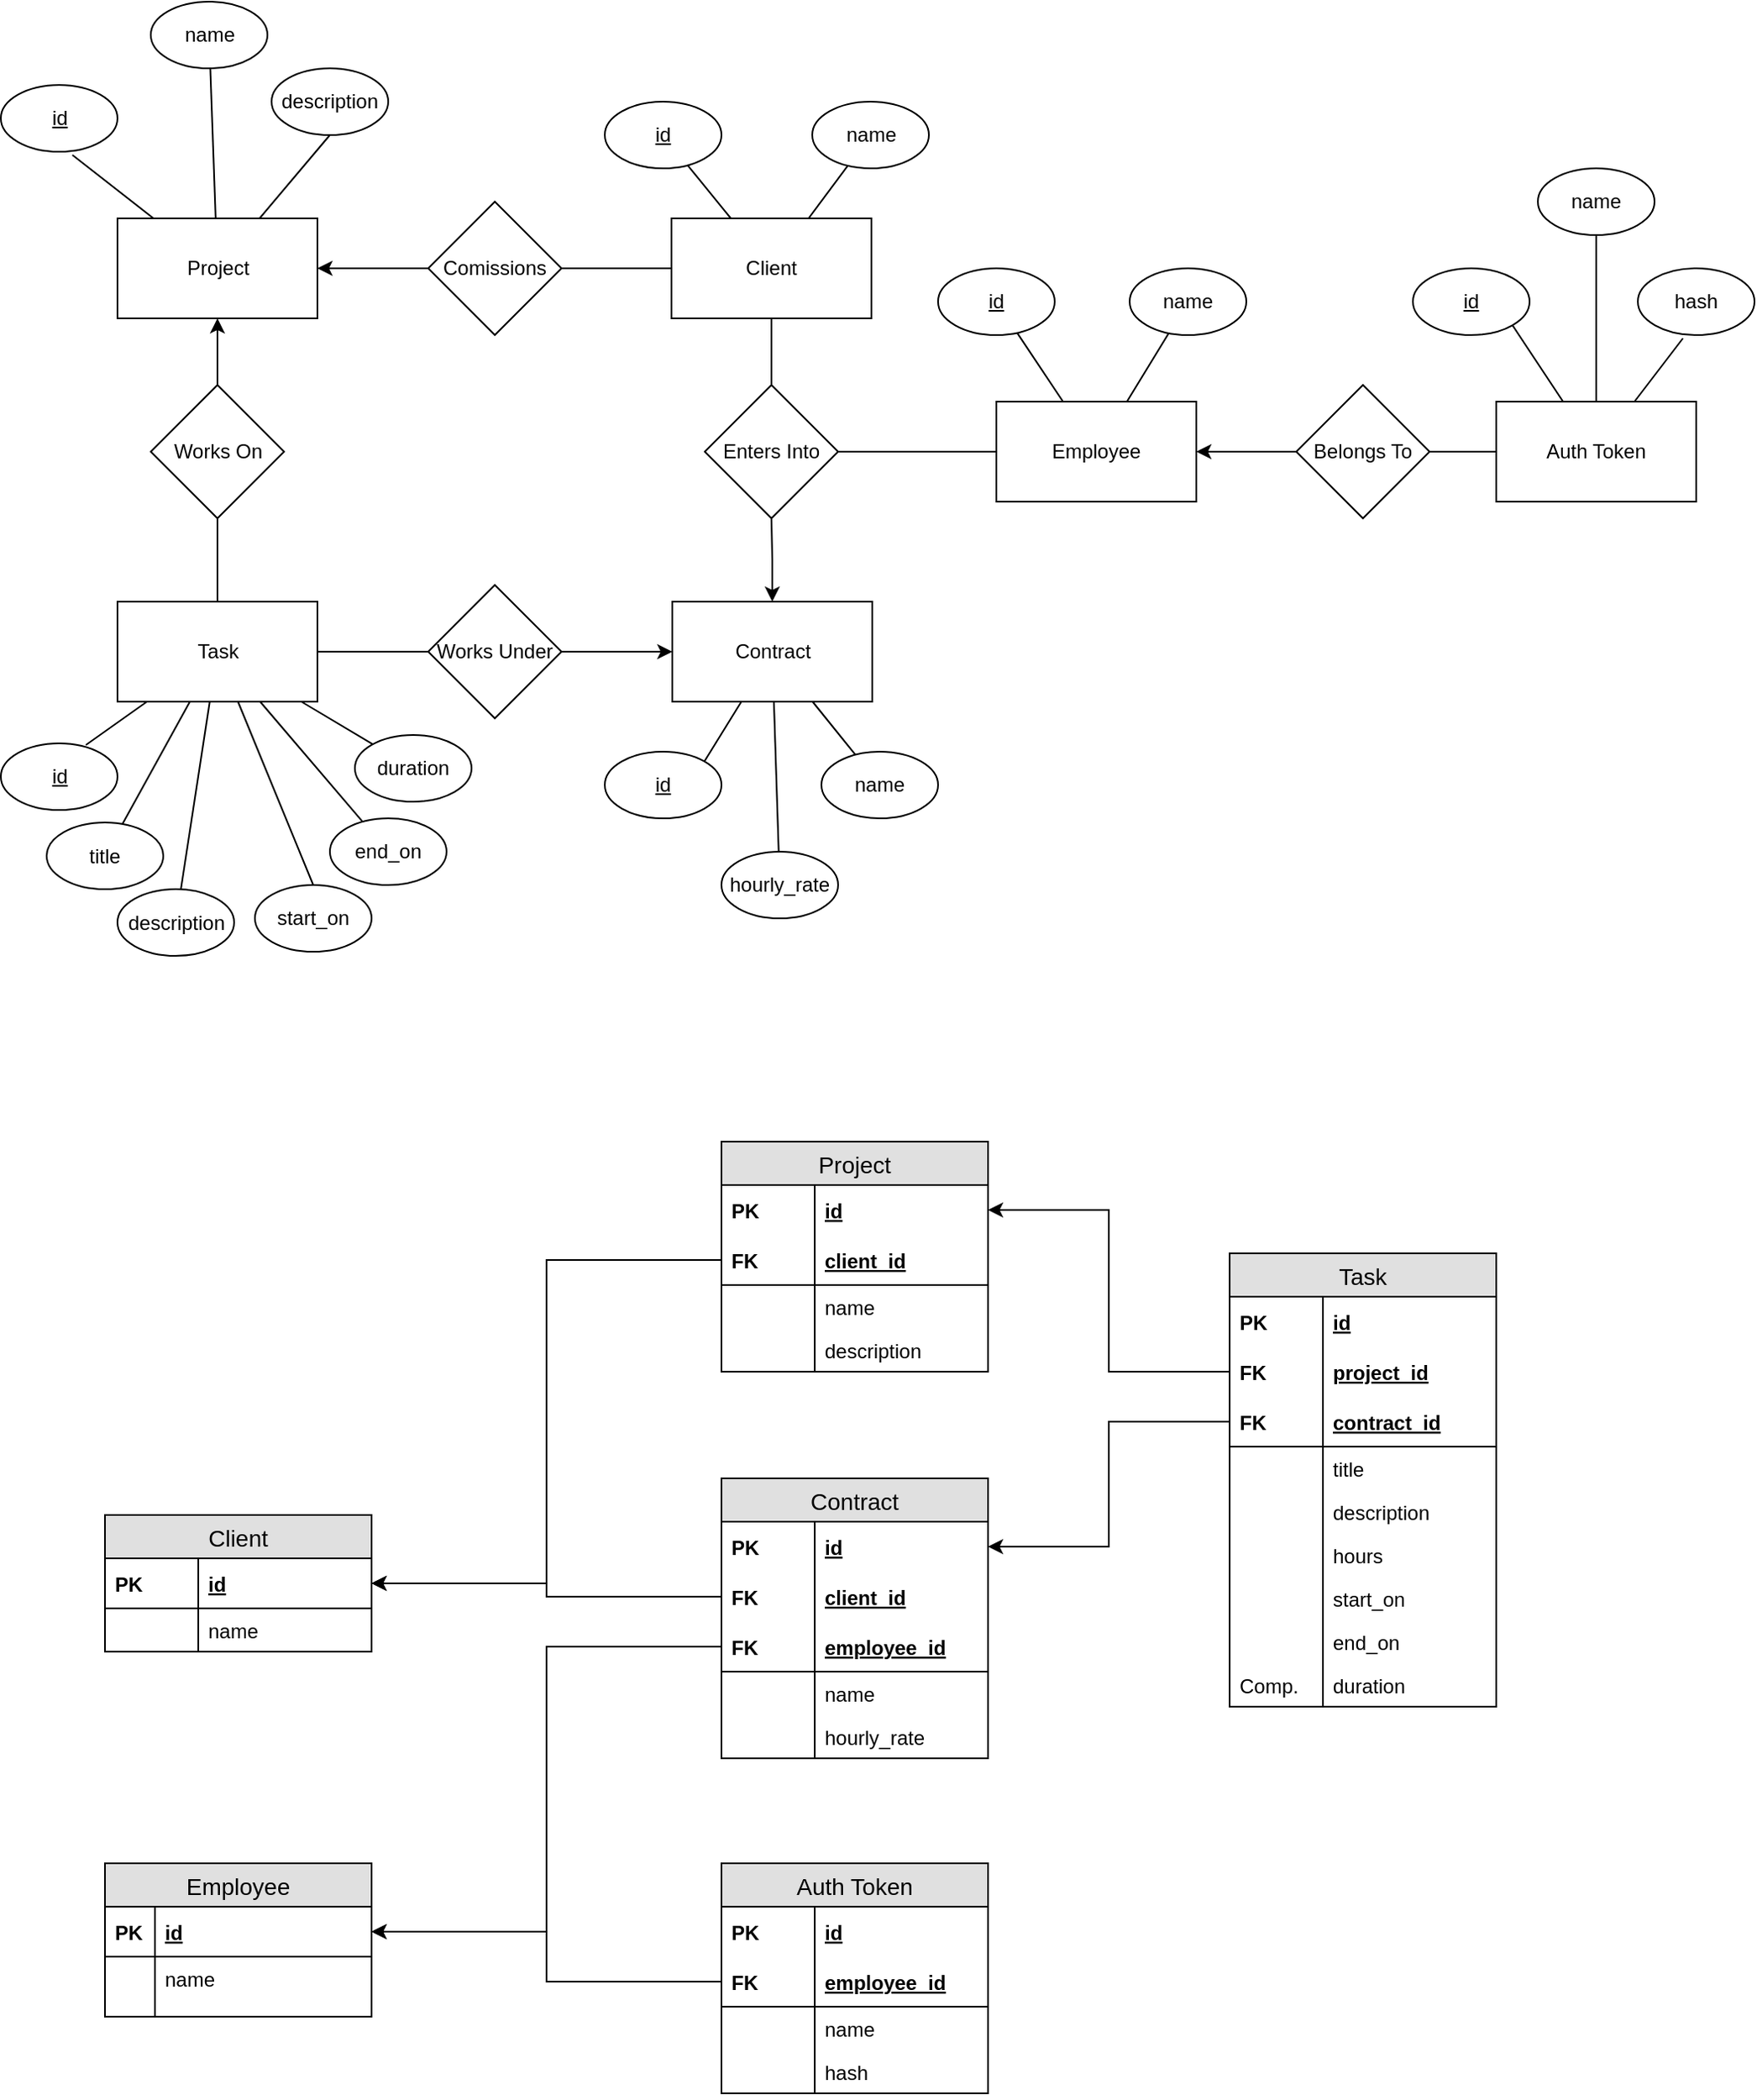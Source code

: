 <mxfile version="12.3.8" type="device" pages="1"><diagram id="gWB2PinOhjhSWde-zvZI" name="Page-1"><mxGraphModel dx="1612" dy="1094" grid="1" gridSize="10" guides="1" tooltips="1" connect="1" arrows="1" fold="1" page="1" pageScale="1" pageWidth="850" pageHeight="1100" math="0" shadow="0"><root><mxCell id="0"/><mxCell id="1" parent="0"/><mxCell id="9xT9tlxyzetOufvp9E9M-33" style="edgeStyle=orthogonalEdgeStyle;rounded=0;orthogonalLoop=1;jettySize=auto;html=1;entryX=1;entryY=0.5;entryDx=0;entryDy=0;endArrow=none;endFill=0;" parent="1" source="9xT9tlxyzetOufvp9E9M-1" target="9xT9tlxyzetOufvp9E9M-23" edge="1"><mxGeometry relative="1" as="geometry"/></mxCell><mxCell id="9xT9tlxyzetOufvp9E9M-52" style="edgeStyle=none;rounded=0;orthogonalLoop=1;jettySize=auto;html=1;startArrow=none;startFill=0;endArrow=none;endFill=0;strokeColor=#000000;" parent="1" source="9xT9tlxyzetOufvp9E9M-1" target="9xT9tlxyzetOufvp9E9M-2" edge="1"><mxGeometry relative="1" as="geometry"/></mxCell><mxCell id="9xT9tlxyzetOufvp9E9M-53" style="edgeStyle=none;rounded=0;orthogonalLoop=1;jettySize=auto;html=1;startArrow=none;startFill=0;endArrow=none;endFill=0;strokeColor=#000000;" parent="1" source="9xT9tlxyzetOufvp9E9M-1" target="9xT9tlxyzetOufvp9E9M-3" edge="1"><mxGeometry relative="1" as="geometry"/></mxCell><mxCell id="9xT9tlxyzetOufvp9E9M-1" value="Employee" style="rounded=0;whiteSpace=wrap;html=1;" parent="1" vertex="1"><mxGeometry x="435" y="320" width="120" height="60" as="geometry"/></mxCell><mxCell id="9xT9tlxyzetOufvp9E9M-2" value="&lt;u&gt;id&lt;/u&gt;" style="ellipse;whiteSpace=wrap;html=1;" parent="1" vertex="1"><mxGeometry x="400" y="240" width="70" height="40" as="geometry"/></mxCell><mxCell id="9xT9tlxyzetOufvp9E9M-3" value="name" style="ellipse;whiteSpace=wrap;html=1;" parent="1" vertex="1"><mxGeometry x="515" y="240" width="70" height="40" as="geometry"/></mxCell><mxCell id="9xT9tlxyzetOufvp9E9M-24" style="edgeStyle=orthogonalEdgeStyle;rounded=0;orthogonalLoop=1;jettySize=auto;html=1;entryX=1;entryY=0.5;entryDx=0;entryDy=0;endArrow=none;endFill=0;" parent="1" source="9xT9tlxyzetOufvp9E9M-4" target="9xT9tlxyzetOufvp9E9M-7" edge="1"><mxGeometry relative="1" as="geometry"/></mxCell><mxCell id="9xT9tlxyzetOufvp9E9M-54" style="edgeStyle=none;rounded=0;orthogonalLoop=1;jettySize=auto;html=1;entryX=1;entryY=1;entryDx=0;entryDy=0;startArrow=none;startFill=0;endArrow=none;endFill=0;strokeColor=#000000;" parent="1" source="9xT9tlxyzetOufvp9E9M-4" target="9xT9tlxyzetOufvp9E9M-5" edge="1"><mxGeometry relative="1" as="geometry"/></mxCell><mxCell id="9xT9tlxyzetOufvp9E9M-55" style="edgeStyle=none;rounded=0;orthogonalLoop=1;jettySize=auto;html=1;startArrow=none;startFill=0;endArrow=none;endFill=0;strokeColor=#000000;" parent="1" source="9xT9tlxyzetOufvp9E9M-4" target="9xT9tlxyzetOufvp9E9M-14" edge="1"><mxGeometry relative="1" as="geometry"/></mxCell><mxCell id="9xT9tlxyzetOufvp9E9M-56" style="edgeStyle=none;rounded=0;orthogonalLoop=1;jettySize=auto;html=1;entryX=0.386;entryY=1.05;entryDx=0;entryDy=0;entryPerimeter=0;startArrow=none;startFill=0;endArrow=none;endFill=0;strokeColor=#000000;" parent="1" source="9xT9tlxyzetOufvp9E9M-4" target="9xT9tlxyzetOufvp9E9M-6" edge="1"><mxGeometry relative="1" as="geometry"/></mxCell><mxCell id="9xT9tlxyzetOufvp9E9M-4" value="Auth Token" style="rounded=0;whiteSpace=wrap;html=1;" parent="1" vertex="1"><mxGeometry x="735" y="320" width="120" height="60" as="geometry"/></mxCell><mxCell id="9xT9tlxyzetOufvp9E9M-5" value="&lt;u&gt;id&lt;/u&gt;" style="ellipse;whiteSpace=wrap;html=1;" parent="1" vertex="1"><mxGeometry x="685" y="240" width="70" height="40" as="geometry"/></mxCell><mxCell id="9xT9tlxyzetOufvp9E9M-6" value="hash" style="ellipse;whiteSpace=wrap;html=1;" parent="1" vertex="1"><mxGeometry x="820" y="240" width="70" height="40" as="geometry"/></mxCell><mxCell id="9xT9tlxyzetOufvp9E9M-25" style="edgeStyle=orthogonalEdgeStyle;rounded=0;orthogonalLoop=1;jettySize=auto;html=1;" parent="1" source="9xT9tlxyzetOufvp9E9M-7" target="9xT9tlxyzetOufvp9E9M-1" edge="1"><mxGeometry relative="1" as="geometry"/></mxCell><mxCell id="9xT9tlxyzetOufvp9E9M-7" value="Belongs To" style="rhombus;whiteSpace=wrap;html=1;" parent="1" vertex="1"><mxGeometry x="615" y="310" width="80" height="80" as="geometry"/></mxCell><mxCell id="9xT9tlxyzetOufvp9E9M-35" style="edgeStyle=orthogonalEdgeStyle;rounded=0;orthogonalLoop=1;jettySize=auto;html=1;startArrow=none;startFill=0;endArrow=none;endFill=0;" parent="1" source="9xT9tlxyzetOufvp9E9M-8" target="9xT9tlxyzetOufvp9E9M-22" edge="1"><mxGeometry relative="1" as="geometry"/></mxCell><mxCell id="9xT9tlxyzetOufvp9E9M-45" style="edgeStyle=none;rounded=0;orthogonalLoop=1;jettySize=auto;html=1;startArrow=none;startFill=0;endArrow=none;endFill=0;strokeColor=#000000;" parent="1" source="9xT9tlxyzetOufvp9E9M-8" target="9xT9tlxyzetOufvp9E9M-9" edge="1"><mxGeometry relative="1" as="geometry"/></mxCell><mxCell id="9xT9tlxyzetOufvp9E9M-46" style="edgeStyle=none;rounded=0;orthogonalLoop=1;jettySize=auto;html=1;startArrow=none;startFill=0;endArrow=none;endFill=0;strokeColor=#000000;" parent="1" source="9xT9tlxyzetOufvp9E9M-8" target="9xT9tlxyzetOufvp9E9M-10" edge="1"><mxGeometry relative="1" as="geometry"/></mxCell><mxCell id="9xT9tlxyzetOufvp9E9M-57" style="edgeStyle=orthogonalEdgeStyle;rounded=0;orthogonalLoop=1;jettySize=auto;html=1;entryX=0.5;entryY=0;entryDx=0;entryDy=0;startArrow=none;startFill=0;endArrow=none;endFill=0;strokeColor=#000000;" parent="1" source="9xT9tlxyzetOufvp9E9M-8" target="9xT9tlxyzetOufvp9E9M-23" edge="1"><mxGeometry relative="1" as="geometry"/></mxCell><mxCell id="9xT9tlxyzetOufvp9E9M-8" value="Client" style="rounded=0;whiteSpace=wrap;html=1;" parent="1" vertex="1"><mxGeometry x="240" y="210" width="120" height="60" as="geometry"/></mxCell><mxCell id="9xT9tlxyzetOufvp9E9M-9" value="&lt;u&gt;id&lt;/u&gt;" style="ellipse;whiteSpace=wrap;html=1;" parent="1" vertex="1"><mxGeometry x="200" y="140" width="70" height="40" as="geometry"/></mxCell><mxCell id="9xT9tlxyzetOufvp9E9M-10" value="name" style="ellipse;whiteSpace=wrap;html=1;" parent="1" vertex="1"><mxGeometry x="324.5" y="140" width="70" height="40" as="geometry"/></mxCell><mxCell id="9xT9tlxyzetOufvp9E9M-34" style="edgeStyle=orthogonalEdgeStyle;rounded=0;orthogonalLoop=1;jettySize=auto;html=1;entryX=0.5;entryY=1;entryDx=0;entryDy=0;endArrow=none;endFill=0;startArrow=classic;startFill=1;" parent="1" source="9xT9tlxyzetOufvp9E9M-11" target="9xT9tlxyzetOufvp9E9M-23" edge="1"><mxGeometry relative="1" as="geometry"/></mxCell><mxCell id="9xT9tlxyzetOufvp9E9M-49" style="edgeStyle=none;rounded=0;orthogonalLoop=1;jettySize=auto;html=1;entryX=1;entryY=0;entryDx=0;entryDy=0;startArrow=none;startFill=0;endArrow=none;endFill=0;strokeColor=#000000;" parent="1" source="9xT9tlxyzetOufvp9E9M-11" target="9xT9tlxyzetOufvp9E9M-12" edge="1"><mxGeometry relative="1" as="geometry"/></mxCell><mxCell id="9xT9tlxyzetOufvp9E9M-50" style="edgeStyle=none;rounded=0;orthogonalLoop=1;jettySize=auto;html=1;startArrow=none;startFill=0;endArrow=none;endFill=0;strokeColor=#000000;" parent="1" source="9xT9tlxyzetOufvp9E9M-11" target="9xT9tlxyzetOufvp9E9M-15" edge="1"><mxGeometry relative="1" as="geometry"/></mxCell><mxCell id="9xT9tlxyzetOufvp9E9M-51" style="edgeStyle=none;rounded=0;orthogonalLoop=1;jettySize=auto;html=1;startArrow=none;startFill=0;endArrow=none;endFill=0;strokeColor=#000000;" parent="1" source="9xT9tlxyzetOufvp9E9M-11" target="9xT9tlxyzetOufvp9E9M-13" edge="1"><mxGeometry relative="1" as="geometry"/></mxCell><mxCell id="9xT9tlxyzetOufvp9E9M-11" value="Contract" style="rounded=0;whiteSpace=wrap;html=1;" parent="1" vertex="1"><mxGeometry x="240.5" y="440" width="120" height="60" as="geometry"/></mxCell><mxCell id="9xT9tlxyzetOufvp9E9M-12" value="&lt;u&gt;id&lt;/u&gt;" style="ellipse;whiteSpace=wrap;html=1;" parent="1" vertex="1"><mxGeometry x="200" y="530" width="70" height="40" as="geometry"/></mxCell><mxCell id="9xT9tlxyzetOufvp9E9M-13" value="name" style="ellipse;whiteSpace=wrap;html=1;" parent="1" vertex="1"><mxGeometry x="330" y="530" width="70" height="40" as="geometry"/></mxCell><mxCell id="9xT9tlxyzetOufvp9E9M-14" value="name" style="ellipse;whiteSpace=wrap;html=1;" parent="1" vertex="1"><mxGeometry x="760" y="180" width="70" height="40" as="geometry"/></mxCell><mxCell id="9xT9tlxyzetOufvp9E9M-15" value="hourly_rate" style="ellipse;whiteSpace=wrap;html=1;" parent="1" vertex="1"><mxGeometry x="270" y="590" width="70" height="40" as="geometry"/></mxCell><mxCell id="9xT9tlxyzetOufvp9E9M-43" style="orthogonalLoop=1;jettySize=auto;html=1;entryX=0.614;entryY=1.05;entryDx=0;entryDy=0;entryPerimeter=0;startArrow=none;startFill=0;endArrow=none;endFill=0;strokeColor=#000000;rounded=0;" parent="1" source="9xT9tlxyzetOufvp9E9M-16" target="9xT9tlxyzetOufvp9E9M-17" edge="1"><mxGeometry relative="1" as="geometry"/></mxCell><mxCell id="9xT9tlxyzetOufvp9E9M-44" style="edgeStyle=none;rounded=0;orthogonalLoop=1;jettySize=auto;html=1;startArrow=none;startFill=0;endArrow=none;endFill=0;strokeColor=#000000;" parent="1" source="9xT9tlxyzetOufvp9E9M-16" target="9xT9tlxyzetOufvp9E9M-18" edge="1"><mxGeometry relative="1" as="geometry"/></mxCell><mxCell id="CovCkqz2fgQANM4VNS3W-2" style="rounded=0;orthogonalLoop=1;jettySize=auto;html=1;entryX=0.5;entryY=1;entryDx=0;entryDy=0;endArrow=none;endFill=0;" parent="1" source="9xT9tlxyzetOufvp9E9M-16" target="CovCkqz2fgQANM4VNS3W-1" edge="1"><mxGeometry relative="1" as="geometry"/></mxCell><mxCell id="9xT9tlxyzetOufvp9E9M-16" value="Project" style="rounded=0;whiteSpace=wrap;html=1;" parent="1" vertex="1"><mxGeometry x="-92.5" y="210" width="120" height="60" as="geometry"/></mxCell><mxCell id="9xT9tlxyzetOufvp9E9M-17" value="&lt;u&gt;id&lt;/u&gt;" style="ellipse;whiteSpace=wrap;html=1;" parent="1" vertex="1"><mxGeometry x="-162.5" y="130" width="70" height="40" as="geometry"/></mxCell><mxCell id="9xT9tlxyzetOufvp9E9M-18" value="name" style="ellipse;whiteSpace=wrap;html=1;" parent="1" vertex="1"><mxGeometry x="-72.5" y="80" width="70" height="40" as="geometry"/></mxCell><mxCell id="9xT9tlxyzetOufvp9E9M-38" style="edgeStyle=orthogonalEdgeStyle;rounded=0;orthogonalLoop=1;jettySize=auto;html=1;startArrow=none;startFill=0;endArrow=none;endFill=0;" parent="1" source="9xT9tlxyzetOufvp9E9M-19" target="9xT9tlxyzetOufvp9E9M-37" edge="1"><mxGeometry relative="1" as="geometry"/></mxCell><mxCell id="9xT9tlxyzetOufvp9E9M-41" style="edgeStyle=orthogonalEdgeStyle;rounded=0;orthogonalLoop=1;jettySize=auto;html=1;startArrow=none;startFill=0;endArrow=none;endFill=0;" parent="1" source="9xT9tlxyzetOufvp9E9M-19" target="9xT9tlxyzetOufvp9E9M-40" edge="1"><mxGeometry relative="1" as="geometry"/></mxCell><mxCell id="9xT9tlxyzetOufvp9E9M-47" style="edgeStyle=none;rounded=0;orthogonalLoop=1;jettySize=auto;html=1;entryX=0.729;entryY=0.025;entryDx=0;entryDy=0;entryPerimeter=0;startArrow=none;startFill=0;endArrow=none;endFill=0;strokeColor=#000000;" parent="1" source="9xT9tlxyzetOufvp9E9M-19" target="9xT9tlxyzetOufvp9E9M-20" edge="1"><mxGeometry relative="1" as="geometry"/></mxCell><mxCell id="9xT9tlxyzetOufvp9E9M-48" style="edgeStyle=none;rounded=0;orthogonalLoop=1;jettySize=auto;html=1;entryX=0.5;entryY=0;entryDx=0;entryDy=0;startArrow=none;startFill=0;endArrow=none;endFill=0;strokeColor=#000000;" parent="1" source="9xT9tlxyzetOufvp9E9M-19" target="9xT9tlxyzetOufvp9E9M-21" edge="1"><mxGeometry relative="1" as="geometry"/></mxCell><mxCell id="ms15jbYIv6ij_YXt1dK9-2" style="rounded=0;orthogonalLoop=1;jettySize=auto;html=1;endArrow=none;endFill=0;" parent="1" source="9xT9tlxyzetOufvp9E9M-19" target="ms15jbYIv6ij_YXt1dK9-1" edge="1"><mxGeometry relative="1" as="geometry"/></mxCell><mxCell id="ms15jbYIv6ij_YXt1dK9-4" style="edgeStyle=none;rounded=0;orthogonalLoop=1;jettySize=auto;html=1;endArrow=none;endFill=0;" parent="1" source="9xT9tlxyzetOufvp9E9M-19" target="ms15jbYIv6ij_YXt1dK9-3" edge="1"><mxGeometry relative="1" as="geometry"/></mxCell><mxCell id="T6ZVsau_0fpFfJx4MbYH-3" style="rounded=0;orthogonalLoop=1;jettySize=auto;html=1;endArrow=none;endFill=0;" edge="1" parent="1" source="9xT9tlxyzetOufvp9E9M-19" target="T6ZVsau_0fpFfJx4MbYH-1"><mxGeometry relative="1" as="geometry"/></mxCell><mxCell id="T6ZVsau_0fpFfJx4MbYH-4" style="edgeStyle=none;rounded=0;orthogonalLoop=1;jettySize=auto;html=1;endArrow=none;endFill=0;" edge="1" parent="1" source="9xT9tlxyzetOufvp9E9M-19" target="T6ZVsau_0fpFfJx4MbYH-2"><mxGeometry relative="1" as="geometry"/></mxCell><mxCell id="9xT9tlxyzetOufvp9E9M-19" value="Task" style="rounded=0;whiteSpace=wrap;html=1;" parent="1" vertex="1"><mxGeometry x="-92.5" y="440" width="120" height="60" as="geometry"/></mxCell><mxCell id="9xT9tlxyzetOufvp9E9M-20" value="&lt;u&gt;id&lt;/u&gt;" style="ellipse;whiteSpace=wrap;html=1;" parent="1" vertex="1"><mxGeometry x="-162.5" y="525" width="70" height="40" as="geometry"/></mxCell><mxCell id="9xT9tlxyzetOufvp9E9M-21" value="start_on" style="ellipse;whiteSpace=wrap;html=1;" parent="1" vertex="1"><mxGeometry x="-10" y="610" width="70" height="40" as="geometry"/></mxCell><mxCell id="9xT9tlxyzetOufvp9E9M-36" style="edgeStyle=orthogonalEdgeStyle;rounded=0;orthogonalLoop=1;jettySize=auto;html=1;startArrow=none;startFill=0;endArrow=classic;endFill=1;" parent="1" source="9xT9tlxyzetOufvp9E9M-22" target="9xT9tlxyzetOufvp9E9M-16" edge="1"><mxGeometry relative="1" as="geometry"/></mxCell><mxCell id="9xT9tlxyzetOufvp9E9M-22" value="Comissions" style="rhombus;whiteSpace=wrap;html=1;" parent="1" vertex="1"><mxGeometry x="94" y="200" width="80" height="80" as="geometry"/></mxCell><mxCell id="9xT9tlxyzetOufvp9E9M-23" value="Enters Into" style="rhombus;whiteSpace=wrap;html=1;" parent="1" vertex="1"><mxGeometry x="260" y="310" width="80" height="80" as="geometry"/></mxCell><mxCell id="9xT9tlxyzetOufvp9E9M-39" style="edgeStyle=orthogonalEdgeStyle;rounded=0;orthogonalLoop=1;jettySize=auto;html=1;startArrow=none;startFill=0;endArrow=classic;endFill=1;" parent="1" source="9xT9tlxyzetOufvp9E9M-37" target="9xT9tlxyzetOufvp9E9M-11" edge="1"><mxGeometry relative="1" as="geometry"/></mxCell><mxCell id="9xT9tlxyzetOufvp9E9M-37" value="Works Under" style="rhombus;whiteSpace=wrap;html=1;" parent="1" vertex="1"><mxGeometry x="94" y="430" width="80" height="80" as="geometry"/></mxCell><mxCell id="9xT9tlxyzetOufvp9E9M-42" style="edgeStyle=orthogonalEdgeStyle;rounded=0;orthogonalLoop=1;jettySize=auto;html=1;startArrow=none;startFill=0;endArrow=classic;endFill=1;" parent="1" source="9xT9tlxyzetOufvp9E9M-40" target="9xT9tlxyzetOufvp9E9M-16" edge="1"><mxGeometry relative="1" as="geometry"/></mxCell><mxCell id="9xT9tlxyzetOufvp9E9M-40" value="Works On" style="rhombus;whiteSpace=wrap;html=1;" parent="1" vertex="1"><mxGeometry x="-72.5" y="310" width="80" height="80" as="geometry"/></mxCell><mxCell id="9xT9tlxyzetOufvp9E9M-58" value="Employee" style="swimlane;fontStyle=0;childLayout=stackLayout;horizontal=1;startSize=26;fillColor=#e0e0e0;horizontalStack=0;resizeParent=1;resizeParentMax=0;resizeLast=0;collapsible=1;marginBottom=0;swimlaneFillColor=#ffffff;align=center;fontSize=14;" parent="1" vertex="1"><mxGeometry x="-100" y="1197" width="160" height="92" as="geometry"><mxRectangle x="-117.5" y="680" width="60" height="26" as="alternateBounds"/></mxGeometry></mxCell><mxCell id="9xT9tlxyzetOufvp9E9M-59" value="id" style="shape=partialRectangle;top=0;left=0;right=0;bottom=1;align=left;verticalAlign=middle;fillColor=none;spacingLeft=34;spacingRight=4;overflow=hidden;rotatable=0;points=[[0,0.5],[1,0.5]];portConstraint=eastwest;dropTarget=0;fontStyle=5;fontSize=12;" parent="9xT9tlxyzetOufvp9E9M-58" vertex="1"><mxGeometry y="26" width="160" height="30" as="geometry"/></mxCell><mxCell id="9xT9tlxyzetOufvp9E9M-60" value="PK" style="shape=partialRectangle;top=0;left=0;bottom=0;fillColor=none;align=left;verticalAlign=middle;spacingLeft=4;spacingRight=4;overflow=hidden;rotatable=0;points=[];portConstraint=eastwest;part=1;fontSize=12;fontStyle=1" parent="9xT9tlxyzetOufvp9E9M-59" vertex="1" connectable="0"><mxGeometry width="30" height="30" as="geometry"/></mxCell><mxCell id="9xT9tlxyzetOufvp9E9M-61" value="name" style="shape=partialRectangle;top=0;left=0;right=0;bottom=0;align=left;verticalAlign=top;fillColor=none;spacingLeft=34;spacingRight=4;overflow=hidden;rotatable=0;points=[[0,0.5],[1,0.5]];portConstraint=eastwest;dropTarget=0;fontSize=12;" parent="9xT9tlxyzetOufvp9E9M-58" vertex="1"><mxGeometry y="56" width="160" height="26" as="geometry"/></mxCell><mxCell id="9xT9tlxyzetOufvp9E9M-62" value="" style="shape=partialRectangle;top=0;left=0;bottom=0;fillColor=none;align=left;verticalAlign=top;spacingLeft=4;spacingRight=4;overflow=hidden;rotatable=0;points=[];portConstraint=eastwest;part=1;fontSize=12;" parent="9xT9tlxyzetOufvp9E9M-61" vertex="1" connectable="0"><mxGeometry width="30" height="26" as="geometry"/></mxCell><mxCell id="9xT9tlxyzetOufvp9E9M-67" value="" style="shape=partialRectangle;top=0;left=0;right=0;bottom=0;align=left;verticalAlign=top;fillColor=none;spacingLeft=34;spacingRight=4;overflow=hidden;rotatable=0;points=[[0,0.5],[1,0.5]];portConstraint=eastwest;dropTarget=0;fontSize=12;" parent="9xT9tlxyzetOufvp9E9M-58" vertex="1"><mxGeometry y="82" width="160" height="10" as="geometry"/></mxCell><mxCell id="9xT9tlxyzetOufvp9E9M-68" value="" style="shape=partialRectangle;top=0;left=0;bottom=0;fillColor=none;align=left;verticalAlign=top;spacingLeft=4;spacingRight=4;overflow=hidden;rotatable=0;points=[];portConstraint=eastwest;part=1;fontSize=12;" parent="9xT9tlxyzetOufvp9E9M-67" vertex="1" connectable="0"><mxGeometry width="30" height="10" as="geometry"/></mxCell><mxCell id="9xT9tlxyzetOufvp9E9M-80" value="Auth Token" style="swimlane;fontStyle=0;childLayout=stackLayout;horizontal=1;startSize=26;fillColor=#e0e0e0;horizontalStack=0;resizeParent=1;resizeParentMax=0;resizeLast=0;collapsible=1;marginBottom=0;swimlaneFillColor=#ffffff;align=center;fontSize=14;" parent="1" vertex="1"><mxGeometry x="270" y="1197" width="160" height="138" as="geometry"/></mxCell><mxCell id="9xT9tlxyzetOufvp9E9M-81" value="id" style="shape=partialRectangle;top=0;left=0;right=0;bottom=0;align=left;verticalAlign=middle;fillColor=none;spacingLeft=60;spacingRight=4;overflow=hidden;rotatable=0;points=[[0,0.5],[1,0.5]];portConstraint=eastwest;dropTarget=0;fontStyle=5;fontSize=12;" parent="9xT9tlxyzetOufvp9E9M-80" vertex="1"><mxGeometry y="26" width="160" height="30" as="geometry"/></mxCell><mxCell id="9xT9tlxyzetOufvp9E9M-82" value="PK" style="shape=partialRectangle;fontStyle=1;top=0;left=0;bottom=0;fillColor=none;align=left;verticalAlign=middle;spacingLeft=4;spacingRight=4;overflow=hidden;rotatable=0;points=[];portConstraint=eastwest;part=1;fontSize=12;" parent="9xT9tlxyzetOufvp9E9M-81" vertex="1" connectable="0"><mxGeometry width="56" height="30" as="geometry"/></mxCell><mxCell id="9xT9tlxyzetOufvp9E9M-83" value="employee_id" style="shape=partialRectangle;top=0;left=0;right=0;bottom=1;align=left;verticalAlign=middle;fillColor=none;spacingLeft=60;spacingRight=4;overflow=hidden;rotatable=0;points=[[0,0.5],[1,0.5]];portConstraint=eastwest;dropTarget=0;fontStyle=5;fontSize=12;" parent="9xT9tlxyzetOufvp9E9M-80" vertex="1"><mxGeometry y="56" width="160" height="30" as="geometry"/></mxCell><mxCell id="9xT9tlxyzetOufvp9E9M-84" value="FK" style="shape=partialRectangle;fontStyle=1;top=0;left=0;bottom=0;fillColor=none;align=left;verticalAlign=middle;spacingLeft=4;spacingRight=4;overflow=hidden;rotatable=0;points=[];portConstraint=eastwest;part=1;fontSize=12;" parent="9xT9tlxyzetOufvp9E9M-83" vertex="1" connectable="0"><mxGeometry width="56" height="30" as="geometry"/></mxCell><mxCell id="9xT9tlxyzetOufvp9E9M-85" value="name" style="shape=partialRectangle;top=0;left=0;right=0;bottom=0;align=left;verticalAlign=top;fillColor=none;spacingLeft=60;spacingRight=4;overflow=hidden;rotatable=0;points=[[0,0.5],[1,0.5]];portConstraint=eastwest;dropTarget=0;fontSize=12;" parent="9xT9tlxyzetOufvp9E9M-80" vertex="1"><mxGeometry y="86" width="160" height="26" as="geometry"/></mxCell><mxCell id="9xT9tlxyzetOufvp9E9M-86" value="" style="shape=partialRectangle;top=0;left=0;bottom=0;fillColor=none;align=left;verticalAlign=top;spacingLeft=4;spacingRight=4;overflow=hidden;rotatable=0;points=[];portConstraint=eastwest;part=1;fontSize=12;" parent="9xT9tlxyzetOufvp9E9M-85" vertex="1" connectable="0"><mxGeometry width="56" height="26" as="geometry"/></mxCell><mxCell id="9xT9tlxyzetOufvp9E9M-90" value="hash" style="shape=partialRectangle;top=0;left=0;right=0;bottom=0;align=left;verticalAlign=top;fillColor=none;spacingLeft=60;spacingRight=4;overflow=hidden;rotatable=0;points=[[0,0.5],[1,0.5]];portConstraint=eastwest;dropTarget=0;fontSize=12;" parent="9xT9tlxyzetOufvp9E9M-80" vertex="1"><mxGeometry y="112" width="160" height="26" as="geometry"/></mxCell><mxCell id="9xT9tlxyzetOufvp9E9M-91" value="" style="shape=partialRectangle;top=0;left=0;bottom=0;fillColor=none;align=left;verticalAlign=top;spacingLeft=4;spacingRight=4;overflow=hidden;rotatable=0;points=[];portConstraint=eastwest;part=1;fontSize=12;" parent="9xT9tlxyzetOufvp9E9M-90" vertex="1" connectable="0"><mxGeometry width="56" height="26" as="geometry"/></mxCell><mxCell id="9xT9tlxyzetOufvp9E9M-92" value="Client" style="swimlane;fontStyle=0;childLayout=stackLayout;horizontal=1;startSize=26;fillColor=#e0e0e0;horizontalStack=0;resizeParent=1;resizeParentMax=0;resizeLast=0;collapsible=1;marginBottom=0;swimlaneFillColor=#ffffff;align=center;fontSize=14;" parent="1" vertex="1"><mxGeometry x="-100" y="988" width="160" height="82" as="geometry"/></mxCell><mxCell id="9xT9tlxyzetOufvp9E9M-95" value="id" style="shape=partialRectangle;top=0;left=0;right=0;bottom=1;align=left;verticalAlign=middle;fillColor=none;spacingLeft=60;spacingRight=4;overflow=hidden;rotatable=0;points=[[0,0.5],[1,0.5]];portConstraint=eastwest;dropTarget=0;fontStyle=5;fontSize=12;" parent="9xT9tlxyzetOufvp9E9M-92" vertex="1"><mxGeometry y="26" width="160" height="30" as="geometry"/></mxCell><mxCell id="9xT9tlxyzetOufvp9E9M-96" value="PK" style="shape=partialRectangle;fontStyle=1;top=0;left=0;bottom=0;fillColor=none;align=left;verticalAlign=middle;spacingLeft=4;spacingRight=4;overflow=hidden;rotatable=0;points=[];portConstraint=eastwest;part=1;fontSize=12;" parent="9xT9tlxyzetOufvp9E9M-95" vertex="1" connectable="0"><mxGeometry width="56" height="30" as="geometry"/></mxCell><mxCell id="9xT9tlxyzetOufvp9E9M-97" value="name" style="shape=partialRectangle;top=0;left=0;right=0;bottom=0;align=left;verticalAlign=top;fillColor=none;spacingLeft=60;spacingRight=4;overflow=hidden;rotatable=0;points=[[0,0.5],[1,0.5]];portConstraint=eastwest;dropTarget=0;fontSize=12;" parent="9xT9tlxyzetOufvp9E9M-92" vertex="1"><mxGeometry y="56" width="160" height="26" as="geometry"/></mxCell><mxCell id="9xT9tlxyzetOufvp9E9M-98" value="" style="shape=partialRectangle;top=0;left=0;bottom=0;fillColor=none;align=left;verticalAlign=top;spacingLeft=4;spacingRight=4;overflow=hidden;rotatable=0;points=[];portConstraint=eastwest;part=1;fontSize=12;" parent="9xT9tlxyzetOufvp9E9M-97" vertex="1" connectable="0"><mxGeometry width="56" height="26" as="geometry"/></mxCell><mxCell id="9xT9tlxyzetOufvp9E9M-99" value="Contract" style="swimlane;fontStyle=0;childLayout=stackLayout;horizontal=1;startSize=26;fillColor=#e0e0e0;horizontalStack=0;resizeParent=1;resizeParentMax=0;resizeLast=0;collapsible=1;marginBottom=0;swimlaneFillColor=#ffffff;align=center;fontSize=14;" parent="1" vertex="1"><mxGeometry x="270" y="966" width="160" height="168" as="geometry"/></mxCell><mxCell id="9xT9tlxyzetOufvp9E9M-100" value="id" style="shape=partialRectangle;top=0;left=0;right=0;bottom=0;align=left;verticalAlign=middle;fillColor=none;spacingLeft=60;spacingRight=4;overflow=hidden;rotatable=0;points=[[0,0.5],[1,0.5]];portConstraint=eastwest;dropTarget=0;fontStyle=5;fontSize=12;" parent="9xT9tlxyzetOufvp9E9M-99" vertex="1"><mxGeometry y="26" width="160" height="30" as="geometry"/></mxCell><mxCell id="9xT9tlxyzetOufvp9E9M-101" value="PK" style="shape=partialRectangle;fontStyle=1;top=0;left=0;bottom=0;fillColor=none;align=left;verticalAlign=middle;spacingLeft=4;spacingRight=4;overflow=hidden;rotatable=0;points=[];portConstraint=eastwest;part=1;fontSize=12;" parent="9xT9tlxyzetOufvp9E9M-100" vertex="1" connectable="0"><mxGeometry width="56" height="30" as="geometry"/></mxCell><mxCell id="9xT9tlxyzetOufvp9E9M-108" value="client_id" style="shape=partialRectangle;top=0;left=0;right=0;bottom=0;align=left;verticalAlign=middle;fillColor=none;spacingLeft=60;spacingRight=4;overflow=hidden;rotatable=0;points=[[0,0.5],[1,0.5]];portConstraint=eastwest;dropTarget=0;fontStyle=5;fontSize=12;" parent="9xT9tlxyzetOufvp9E9M-99" vertex="1"><mxGeometry y="56" width="160" height="30" as="geometry"/></mxCell><mxCell id="9xT9tlxyzetOufvp9E9M-109" value="FK" style="shape=partialRectangle;fontStyle=1;top=0;left=0;bottom=0;fillColor=none;align=left;verticalAlign=middle;spacingLeft=4;spacingRight=4;overflow=hidden;rotatable=0;points=[];portConstraint=eastwest;part=1;fontSize=12;" parent="9xT9tlxyzetOufvp9E9M-108" vertex="1" connectable="0"><mxGeometry width="56" height="30" as="geometry"/></mxCell><mxCell id="9xT9tlxyzetOufvp9E9M-102" value="employee_id" style="shape=partialRectangle;top=0;left=0;right=0;bottom=1;align=left;verticalAlign=middle;fillColor=none;spacingLeft=60;spacingRight=4;overflow=hidden;rotatable=0;points=[[0,0.5],[1,0.5]];portConstraint=eastwest;dropTarget=0;fontStyle=5;fontSize=12;" parent="9xT9tlxyzetOufvp9E9M-99" vertex="1"><mxGeometry y="86" width="160" height="30" as="geometry"/></mxCell><mxCell id="9xT9tlxyzetOufvp9E9M-103" value="FK" style="shape=partialRectangle;fontStyle=1;top=0;left=0;bottom=0;fillColor=none;align=left;verticalAlign=middle;spacingLeft=4;spacingRight=4;overflow=hidden;rotatable=0;points=[];portConstraint=eastwest;part=1;fontSize=12;" parent="9xT9tlxyzetOufvp9E9M-102" vertex="1" connectable="0"><mxGeometry width="56" height="30" as="geometry"/></mxCell><mxCell id="9xT9tlxyzetOufvp9E9M-104" value="name" style="shape=partialRectangle;top=0;left=0;right=0;bottom=0;align=left;verticalAlign=top;fillColor=none;spacingLeft=60;spacingRight=4;overflow=hidden;rotatable=0;points=[[0,0.5],[1,0.5]];portConstraint=eastwest;dropTarget=0;fontSize=12;" parent="9xT9tlxyzetOufvp9E9M-99" vertex="1"><mxGeometry y="116" width="160" height="26" as="geometry"/></mxCell><mxCell id="9xT9tlxyzetOufvp9E9M-105" value="" style="shape=partialRectangle;top=0;left=0;bottom=0;fillColor=none;align=left;verticalAlign=top;spacingLeft=4;spacingRight=4;overflow=hidden;rotatable=0;points=[];portConstraint=eastwest;part=1;fontSize=12;" parent="9xT9tlxyzetOufvp9E9M-104" vertex="1" connectable="0"><mxGeometry width="56" height="26" as="geometry"/></mxCell><mxCell id="9xT9tlxyzetOufvp9E9M-106" value="hourly_rate" style="shape=partialRectangle;top=0;left=0;right=0;bottom=0;align=left;verticalAlign=top;fillColor=none;spacingLeft=60;spacingRight=4;overflow=hidden;rotatable=0;points=[[0,0.5],[1,0.5]];portConstraint=eastwest;dropTarget=0;fontSize=12;" parent="9xT9tlxyzetOufvp9E9M-99" vertex="1"><mxGeometry y="142" width="160" height="26" as="geometry"/></mxCell><mxCell id="9xT9tlxyzetOufvp9E9M-107" value="" style="shape=partialRectangle;top=0;left=0;bottom=0;fillColor=none;align=left;verticalAlign=top;spacingLeft=4;spacingRight=4;overflow=hidden;rotatable=0;points=[];portConstraint=eastwest;part=1;fontSize=12;" parent="9xT9tlxyzetOufvp9E9M-106" vertex="1" connectable="0"><mxGeometry width="56" height="26" as="geometry"/></mxCell><mxCell id="9xT9tlxyzetOufvp9E9M-110" value="Task" style="swimlane;fontStyle=0;childLayout=stackLayout;horizontal=1;startSize=26;fillColor=#e0e0e0;horizontalStack=0;resizeParent=1;resizeParentMax=0;resizeLast=0;collapsible=1;marginBottom=0;swimlaneFillColor=#ffffff;align=center;fontSize=14;" parent="1" vertex="1"><mxGeometry x="575" y="831" width="160" height="272" as="geometry"/></mxCell><mxCell id="9xT9tlxyzetOufvp9E9M-111" value="id" style="shape=partialRectangle;top=0;left=0;right=0;bottom=0;align=left;verticalAlign=middle;fillColor=none;spacingLeft=60;spacingRight=4;overflow=hidden;rotatable=0;points=[[0,0.5],[1,0.5]];portConstraint=eastwest;dropTarget=0;fontStyle=5;fontSize=12;" parent="9xT9tlxyzetOufvp9E9M-110" vertex="1"><mxGeometry y="26" width="160" height="30" as="geometry"/></mxCell><mxCell id="9xT9tlxyzetOufvp9E9M-112" value="PK" style="shape=partialRectangle;fontStyle=1;top=0;left=0;bottom=0;fillColor=none;align=left;verticalAlign=middle;spacingLeft=4;spacingRight=4;overflow=hidden;rotatable=0;points=[];portConstraint=eastwest;part=1;fontSize=12;" parent="9xT9tlxyzetOufvp9E9M-111" vertex="1" connectable="0"><mxGeometry width="56" height="30" as="geometry"/></mxCell><mxCell id="9xT9tlxyzetOufvp9E9M-119" value="project_id" style="shape=partialRectangle;top=0;left=0;right=0;bottom=0;align=left;verticalAlign=middle;fillColor=none;spacingLeft=60;spacingRight=4;overflow=hidden;rotatable=0;points=[[0,0.5],[1,0.5]];portConstraint=eastwest;dropTarget=0;fontStyle=5;fontSize=12;" parent="9xT9tlxyzetOufvp9E9M-110" vertex="1"><mxGeometry y="56" width="160" height="30" as="geometry"/></mxCell><mxCell id="9xT9tlxyzetOufvp9E9M-120" value="FK" style="shape=partialRectangle;fontStyle=1;top=0;left=0;bottom=0;fillColor=none;align=left;verticalAlign=middle;spacingLeft=4;spacingRight=4;overflow=hidden;rotatable=0;points=[];portConstraint=eastwest;part=1;fontSize=12;" parent="9xT9tlxyzetOufvp9E9M-119" vertex="1" connectable="0"><mxGeometry width="56" height="30" as="geometry"/></mxCell><mxCell id="9xT9tlxyzetOufvp9E9M-113" value="contract_id" style="shape=partialRectangle;top=0;left=0;right=0;bottom=1;align=left;verticalAlign=middle;fillColor=none;spacingLeft=60;spacingRight=4;overflow=hidden;rotatable=0;points=[[0,0.5],[1,0.5]];portConstraint=eastwest;dropTarget=0;fontStyle=5;fontSize=12;" parent="9xT9tlxyzetOufvp9E9M-110" vertex="1"><mxGeometry y="86" width="160" height="30" as="geometry"/></mxCell><mxCell id="9xT9tlxyzetOufvp9E9M-114" value="FK" style="shape=partialRectangle;fontStyle=1;top=0;left=0;bottom=0;fillColor=none;align=left;verticalAlign=middle;spacingLeft=4;spacingRight=4;overflow=hidden;rotatable=0;points=[];portConstraint=eastwest;part=1;fontSize=12;" parent="9xT9tlxyzetOufvp9E9M-113" vertex="1" connectable="0"><mxGeometry width="56" height="30" as="geometry"/></mxCell><mxCell id="CovCkqz2fgQANM4VNS3W-20" value="title" style="shape=partialRectangle;top=0;left=0;right=0;bottom=0;align=left;verticalAlign=top;fillColor=none;spacingLeft=60;spacingRight=4;overflow=hidden;rotatable=0;points=[[0,0.5],[1,0.5]];portConstraint=eastwest;dropTarget=0;fontSize=12;" parent="9xT9tlxyzetOufvp9E9M-110" vertex="1"><mxGeometry y="116" width="160" height="26" as="geometry"/></mxCell><mxCell id="CovCkqz2fgQANM4VNS3W-21" value="" style="shape=partialRectangle;top=0;left=0;bottom=0;fillColor=none;align=left;verticalAlign=top;spacingLeft=4;spacingRight=4;overflow=hidden;rotatable=0;points=[];portConstraint=eastwest;part=1;fontSize=12;" parent="CovCkqz2fgQANM4VNS3W-20" vertex="1" connectable="0"><mxGeometry width="56" height="26" as="geometry"/></mxCell><mxCell id="CovCkqz2fgQANM4VNS3W-22" value="description" style="shape=partialRectangle;top=0;left=0;right=0;bottom=0;align=left;verticalAlign=top;fillColor=none;spacingLeft=60;spacingRight=4;overflow=hidden;rotatable=0;points=[[0,0.5],[1,0.5]];portConstraint=eastwest;dropTarget=0;fontSize=12;" parent="9xT9tlxyzetOufvp9E9M-110" vertex="1"><mxGeometry y="142" width="160" height="26" as="geometry"/></mxCell><mxCell id="CovCkqz2fgQANM4VNS3W-23" value="" style="shape=partialRectangle;top=0;left=0;bottom=0;fillColor=none;align=left;verticalAlign=top;spacingLeft=4;spacingRight=4;overflow=hidden;rotatable=0;points=[];portConstraint=eastwest;part=1;fontSize=12;" parent="CovCkqz2fgQANM4VNS3W-22" vertex="1" connectable="0"><mxGeometry width="56" height="26" as="geometry"/></mxCell><mxCell id="9xT9tlxyzetOufvp9E9M-117" value="hours" style="shape=partialRectangle;top=0;left=0;right=0;bottom=0;align=left;verticalAlign=top;fillColor=none;spacingLeft=60;spacingRight=4;overflow=hidden;rotatable=0;points=[[0,0.5],[1,0.5]];portConstraint=eastwest;dropTarget=0;fontSize=12;" parent="9xT9tlxyzetOufvp9E9M-110" vertex="1"><mxGeometry y="168" width="160" height="26" as="geometry"/></mxCell><mxCell id="9xT9tlxyzetOufvp9E9M-118" value="" style="shape=partialRectangle;top=0;left=0;bottom=0;fillColor=none;align=left;verticalAlign=top;spacingLeft=4;spacingRight=4;overflow=hidden;rotatable=0;points=[];portConstraint=eastwest;part=1;fontSize=12;" parent="9xT9tlxyzetOufvp9E9M-117" vertex="1" connectable="0"><mxGeometry width="56" height="26" as="geometry"/></mxCell><mxCell id="ms15jbYIv6ij_YXt1dK9-5" value="start_on" style="shape=partialRectangle;top=0;left=0;right=0;bottom=0;align=left;verticalAlign=top;fillColor=none;spacingLeft=60;spacingRight=4;overflow=hidden;rotatable=0;points=[[0,0.5],[1,0.5]];portConstraint=eastwest;dropTarget=0;fontSize=12;" parent="9xT9tlxyzetOufvp9E9M-110" vertex="1"><mxGeometry y="194" width="160" height="26" as="geometry"/></mxCell><mxCell id="ms15jbYIv6ij_YXt1dK9-6" value="" style="shape=partialRectangle;top=0;left=0;bottom=0;fillColor=none;align=left;verticalAlign=top;spacingLeft=4;spacingRight=4;overflow=hidden;rotatable=0;points=[];portConstraint=eastwest;part=1;fontSize=12;" parent="ms15jbYIv6ij_YXt1dK9-5" vertex="1" connectable="0"><mxGeometry width="56" height="26" as="geometry"/></mxCell><mxCell id="ms15jbYIv6ij_YXt1dK9-7" value="end_on" style="shape=partialRectangle;top=0;left=0;right=0;bottom=0;align=left;verticalAlign=top;fillColor=none;spacingLeft=60;spacingRight=4;overflow=hidden;rotatable=0;points=[[0,0.5],[1,0.5]];portConstraint=eastwest;dropTarget=0;fontSize=12;" parent="9xT9tlxyzetOufvp9E9M-110" vertex="1"><mxGeometry y="220" width="160" height="26" as="geometry"/></mxCell><mxCell id="ms15jbYIv6ij_YXt1dK9-8" value="" style="shape=partialRectangle;top=0;left=0;bottom=0;fillColor=none;align=left;verticalAlign=top;spacingLeft=4;spacingRight=4;overflow=hidden;rotatable=0;points=[];portConstraint=eastwest;part=1;fontSize=12;" parent="ms15jbYIv6ij_YXt1dK9-7" vertex="1" connectable="0"><mxGeometry width="56" height="26" as="geometry"/></mxCell><mxCell id="ms15jbYIv6ij_YXt1dK9-9" value="duration" style="shape=partialRectangle;top=0;left=0;right=0;bottom=0;align=left;verticalAlign=top;fillColor=none;spacingLeft=60;spacingRight=4;overflow=hidden;rotatable=0;points=[[0,0.5],[1,0.5]];portConstraint=eastwest;dropTarget=0;fontSize=12;" parent="9xT9tlxyzetOufvp9E9M-110" vertex="1"><mxGeometry y="246" width="160" height="26" as="geometry"/></mxCell><mxCell id="ms15jbYIv6ij_YXt1dK9-10" value="Comp." style="shape=partialRectangle;top=0;left=0;bottom=0;fillColor=none;align=left;verticalAlign=top;spacingLeft=4;spacingRight=4;overflow=hidden;rotatable=0;points=[];portConstraint=eastwest;part=1;fontSize=12;" parent="ms15jbYIv6ij_YXt1dK9-9" vertex="1" connectable="0"><mxGeometry width="56" height="26" as="geometry"/></mxCell><mxCell id="9xT9tlxyzetOufvp9E9M-121" value="Project" style="swimlane;fontStyle=0;childLayout=stackLayout;horizontal=1;startSize=26;fillColor=#e0e0e0;horizontalStack=0;resizeParent=1;resizeParentMax=0;resizeLast=0;collapsible=1;marginBottom=0;swimlaneFillColor=#ffffff;align=center;fontSize=14;" parent="1" vertex="1"><mxGeometry x="270" y="764" width="160" height="138" as="geometry"/></mxCell><mxCell id="9xT9tlxyzetOufvp9E9M-122" value="id" style="shape=partialRectangle;top=0;left=0;right=0;bottom=0;align=left;verticalAlign=middle;fillColor=none;spacingLeft=60;spacingRight=4;overflow=hidden;rotatable=0;points=[[0,0.5],[1,0.5]];portConstraint=eastwest;dropTarget=0;fontStyle=5;fontSize=12;" parent="9xT9tlxyzetOufvp9E9M-121" vertex="1"><mxGeometry y="26" width="160" height="30" as="geometry"/></mxCell><mxCell id="9xT9tlxyzetOufvp9E9M-123" value="PK" style="shape=partialRectangle;fontStyle=1;top=0;left=0;bottom=0;fillColor=none;align=left;verticalAlign=middle;spacingLeft=4;spacingRight=4;overflow=hidden;rotatable=0;points=[];portConstraint=eastwest;part=1;fontSize=12;" parent="9xT9tlxyzetOufvp9E9M-122" vertex="1" connectable="0"><mxGeometry width="56" height="30" as="geometry"/></mxCell><mxCell id="9xT9tlxyzetOufvp9E9M-124" value="client_id" style="shape=partialRectangle;top=0;left=0;right=0;bottom=1;align=left;verticalAlign=middle;fillColor=none;spacingLeft=60;spacingRight=4;overflow=hidden;rotatable=0;points=[[0,0.5],[1,0.5]];portConstraint=eastwest;dropTarget=0;fontStyle=5;fontSize=12;" parent="9xT9tlxyzetOufvp9E9M-121" vertex="1"><mxGeometry y="56" width="160" height="30" as="geometry"/></mxCell><mxCell id="9xT9tlxyzetOufvp9E9M-125" value="FK" style="shape=partialRectangle;fontStyle=1;top=0;left=0;bottom=0;fillColor=none;align=left;verticalAlign=middle;spacingLeft=4;spacingRight=4;overflow=hidden;rotatable=0;points=[];portConstraint=eastwest;part=1;fontSize=12;" parent="9xT9tlxyzetOufvp9E9M-124" vertex="1" connectable="0"><mxGeometry width="56" height="30" as="geometry"/></mxCell><mxCell id="9xT9tlxyzetOufvp9E9M-126" value="name" style="shape=partialRectangle;top=0;left=0;right=0;bottom=0;align=left;verticalAlign=top;fillColor=none;spacingLeft=60;spacingRight=4;overflow=hidden;rotatable=0;points=[[0,0.5],[1,0.5]];portConstraint=eastwest;dropTarget=0;fontSize=12;" parent="9xT9tlxyzetOufvp9E9M-121" vertex="1"><mxGeometry y="86" width="160" height="26" as="geometry"/></mxCell><mxCell id="9xT9tlxyzetOufvp9E9M-127" value="" style="shape=partialRectangle;top=0;left=0;bottom=0;fillColor=none;align=left;verticalAlign=top;spacingLeft=4;spacingRight=4;overflow=hidden;rotatable=0;points=[];portConstraint=eastwest;part=1;fontSize=12;" parent="9xT9tlxyzetOufvp9E9M-126" vertex="1" connectable="0"><mxGeometry width="56" height="26" as="geometry"/></mxCell><mxCell id="CovCkqz2fgQANM4VNS3W-3" value="description" style="shape=partialRectangle;top=0;left=0;right=0;bottom=0;align=left;verticalAlign=top;fillColor=none;spacingLeft=60;spacingRight=4;overflow=hidden;rotatable=0;points=[[0,0.5],[1,0.5]];portConstraint=eastwest;dropTarget=0;fontSize=12;" parent="9xT9tlxyzetOufvp9E9M-121" vertex="1"><mxGeometry y="112" width="160" height="26" as="geometry"/></mxCell><mxCell id="CovCkqz2fgQANM4VNS3W-4" value="" style="shape=partialRectangle;top=0;left=0;bottom=0;fillColor=none;align=left;verticalAlign=top;spacingLeft=4;spacingRight=4;overflow=hidden;rotatable=0;points=[];portConstraint=eastwest;part=1;fontSize=12;" parent="CovCkqz2fgQANM4VNS3W-3" vertex="1" connectable="0"><mxGeometry width="56" height="26" as="geometry"/></mxCell><mxCell id="9xT9tlxyzetOufvp9E9M-130" style="edgeStyle=orthogonalEdgeStyle;rounded=0;orthogonalLoop=1;jettySize=auto;html=1;startArrow=none;startFill=0;endArrow=classic;endFill=1;strokeColor=#000000;" parent="1" source="9xT9tlxyzetOufvp9E9M-83" target="9xT9tlxyzetOufvp9E9M-59" edge="1"><mxGeometry relative="1" as="geometry"/></mxCell><mxCell id="9xT9tlxyzetOufvp9E9M-131" style="edgeStyle=orthogonalEdgeStyle;rounded=0;orthogonalLoop=1;jettySize=auto;html=1;startArrow=none;startFill=0;endArrow=classic;endFill=1;strokeColor=#000000;" parent="1" source="9xT9tlxyzetOufvp9E9M-108" target="9xT9tlxyzetOufvp9E9M-95" edge="1"><mxGeometry relative="1" as="geometry"/></mxCell><mxCell id="9xT9tlxyzetOufvp9E9M-132" style="edgeStyle=orthogonalEdgeStyle;rounded=0;orthogonalLoop=1;jettySize=auto;html=1;entryX=1;entryY=0.5;entryDx=0;entryDy=0;startArrow=none;startFill=0;endArrow=classic;endFill=1;strokeColor=#000000;" parent="1" source="9xT9tlxyzetOufvp9E9M-102" target="9xT9tlxyzetOufvp9E9M-59" edge="1"><mxGeometry relative="1" as="geometry"/></mxCell><mxCell id="9xT9tlxyzetOufvp9E9M-133" style="edgeStyle=orthogonalEdgeStyle;rounded=0;orthogonalLoop=1;jettySize=auto;html=1;startArrow=none;startFill=0;endArrow=classic;endFill=1;strokeColor=#000000;" parent="1" source="9xT9tlxyzetOufvp9E9M-124" target="9xT9tlxyzetOufvp9E9M-95" edge="1"><mxGeometry relative="1" as="geometry"/></mxCell><mxCell id="9xT9tlxyzetOufvp9E9M-134" style="edgeStyle=orthogonalEdgeStyle;rounded=0;orthogonalLoop=1;jettySize=auto;html=1;startArrow=none;startFill=0;endArrow=classic;endFill=1;strokeColor=#000000;" parent="1" source="9xT9tlxyzetOufvp9E9M-119" target="9xT9tlxyzetOufvp9E9M-122" edge="1"><mxGeometry relative="1" as="geometry"/></mxCell><mxCell id="9xT9tlxyzetOufvp9E9M-135" style="edgeStyle=orthogonalEdgeStyle;rounded=0;orthogonalLoop=1;jettySize=auto;html=1;startArrow=none;startFill=0;endArrow=classic;endFill=1;strokeColor=#000000;" parent="1" source="9xT9tlxyzetOufvp9E9M-113" target="9xT9tlxyzetOufvp9E9M-100" edge="1"><mxGeometry relative="1" as="geometry"/></mxCell><mxCell id="CovCkqz2fgQANM4VNS3W-1" value="description" style="ellipse;whiteSpace=wrap;html=1;" parent="1" vertex="1"><mxGeometry y="120" width="70" height="40" as="geometry"/></mxCell><mxCell id="ms15jbYIv6ij_YXt1dK9-1" value="duration" style="ellipse;whiteSpace=wrap;html=1;" parent="1" vertex="1"><mxGeometry x="50" y="520" width="70" height="40" as="geometry"/></mxCell><mxCell id="ms15jbYIv6ij_YXt1dK9-3" value="end_on" style="ellipse;whiteSpace=wrap;html=1;" parent="1" vertex="1"><mxGeometry x="35" y="570" width="70" height="40" as="geometry"/></mxCell><mxCell id="T6ZVsau_0fpFfJx4MbYH-1" value="title" style="ellipse;whiteSpace=wrap;html=1;" vertex="1" parent="1"><mxGeometry x="-135" y="572.5" width="70" height="40" as="geometry"/></mxCell><mxCell id="T6ZVsau_0fpFfJx4MbYH-2" value="description" style="ellipse;whiteSpace=wrap;html=1;" vertex="1" parent="1"><mxGeometry x="-92.5" y="612.5" width="70" height="40" as="geometry"/></mxCell></root></mxGraphModel></diagram></mxfile>